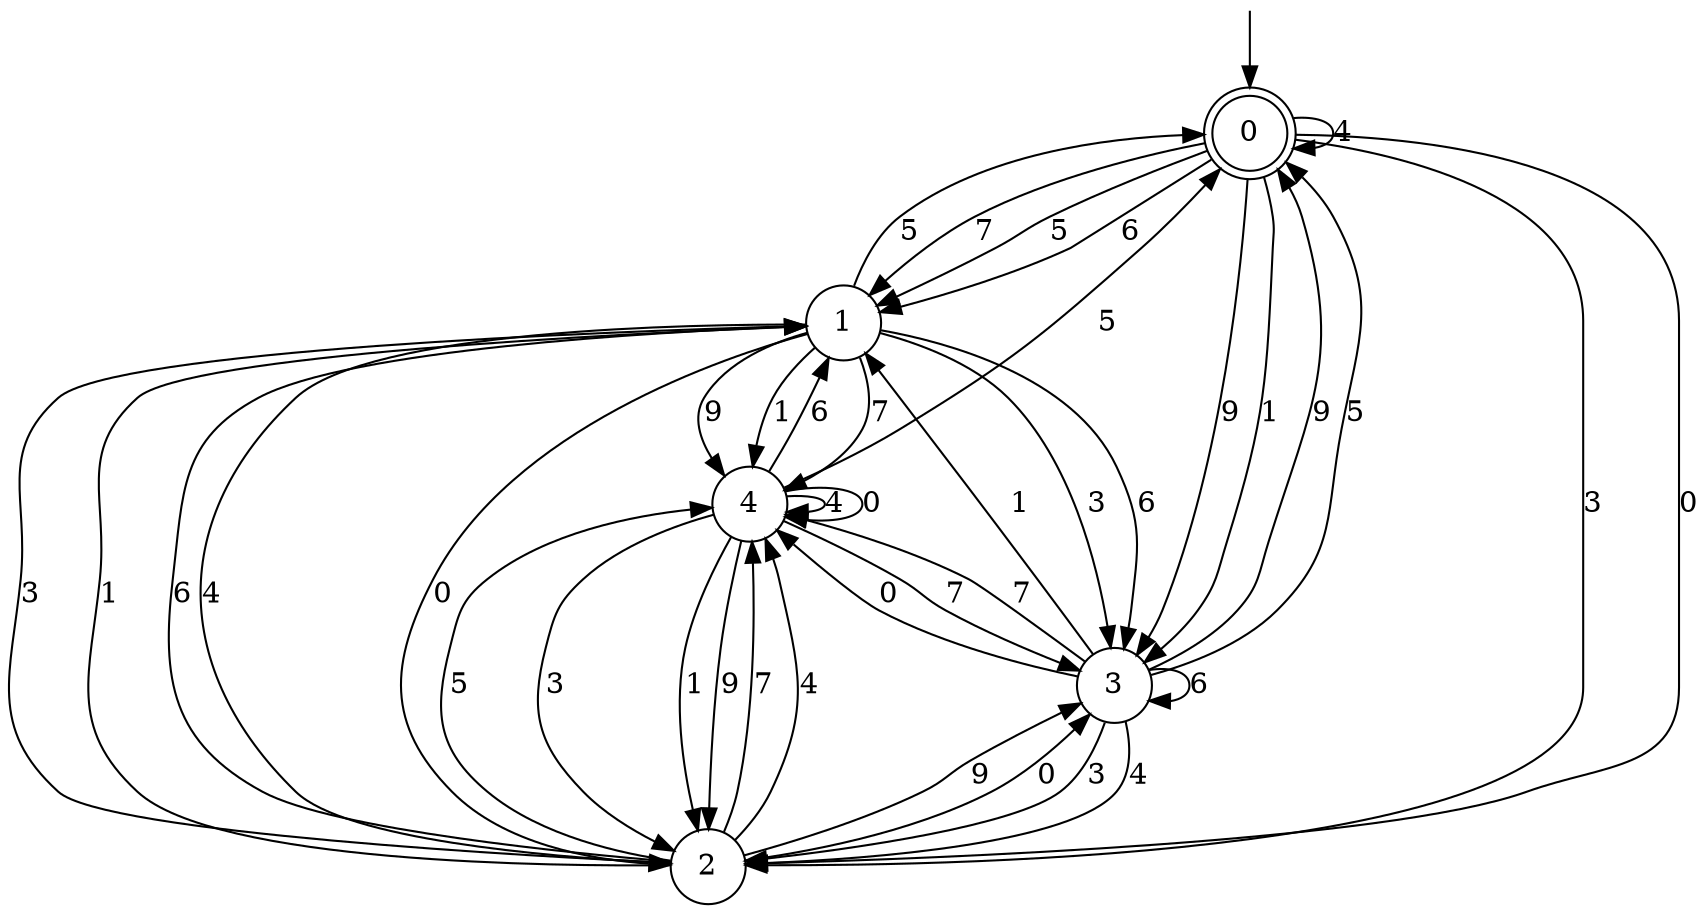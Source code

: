 digraph g {

	s0 [shape="doublecircle" label="0"];
	s1 [shape="circle" label="1"];
	s2 [shape="circle" label="2"];
	s3 [shape="circle" label="3"];
	s4 [shape="circle" label="4"];
	s0 -> s1 [label="7"];
	s0 -> s2 [label="3"];
	s0 -> s3 [label="9"];
	s0 -> s3 [label="1"];
	s0 -> s0 [label="4"];
	s0 -> s1 [label="5"];
	s0 -> s2 [label="0"];
	s0 -> s1 [label="6"];
	s1 -> s4 [label="7"];
	s1 -> s3 [label="3"];
	s1 -> s4 [label="9"];
	s1 -> s4 [label="1"];
	s1 -> s2 [label="4"];
	s1 -> s0 [label="5"];
	s1 -> s2 [label="0"];
	s1 -> s3 [label="6"];
	s2 -> s4 [label="7"];
	s2 -> s1 [label="3"];
	s2 -> s3 [label="9"];
	s2 -> s1 [label="1"];
	s2 -> s4 [label="4"];
	s2 -> s4 [label="5"];
	s2 -> s3 [label="0"];
	s2 -> s1 [label="6"];
	s3 -> s4 [label="7"];
	s3 -> s2 [label="3"];
	s3 -> s0 [label="9"];
	s3 -> s1 [label="1"];
	s3 -> s2 [label="4"];
	s3 -> s0 [label="5"];
	s3 -> s4 [label="0"];
	s3 -> s3 [label="6"];
	s4 -> s3 [label="7"];
	s4 -> s2 [label="3"];
	s4 -> s2 [label="9"];
	s4 -> s2 [label="1"];
	s4 -> s4 [label="4"];
	s4 -> s0 [label="5"];
	s4 -> s4 [label="0"];
	s4 -> s1 [label="6"];

__start0 [label="" shape="none" width="0" height="0"];
__start0 -> s0;

}
